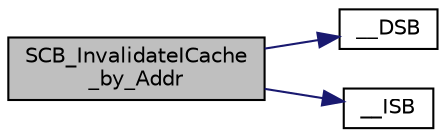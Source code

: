 digraph "SCB_InvalidateICache_by_Addr"
{
 // LATEX_PDF_SIZE
  edge [fontname="Helvetica",fontsize="10",labelfontname="Helvetica",labelfontsize="10"];
  node [fontname="Helvetica",fontsize="10",shape=record];
  rankdir="LR";
  Node1 [label="SCB_InvalidateICache\l_by_Addr",height=0.2,width=0.4,color="black", fillcolor="grey75", style="filled", fontcolor="black",tooltip="I-Cache Invalidate by address."];
  Node1 -> Node2 [color="midnightblue",fontsize="10",style="solid",fontname="Helvetica"];
  Node2 [label="__DSB",height=0.2,width=0.4,color="black", fillcolor="white", style="filled",URL="$group__CMSIS__Core__InstructionInterface.html#ga7fe277f5385d23b9c44b2cbda1577ce9",tooltip="Data Synchronization Barrier."];
  Node1 -> Node3 [color="midnightblue",fontsize="10",style="solid",fontname="Helvetica"];
  Node3 [label="__ISB",height=0.2,width=0.4,color="black", fillcolor="white", style="filled",URL="$group__CMSIS__Core__InstructionInterface.html#gae26c2b3961e702aeabc24d4984ebd369",tooltip="Instruction Synchronization Barrier."];
}

